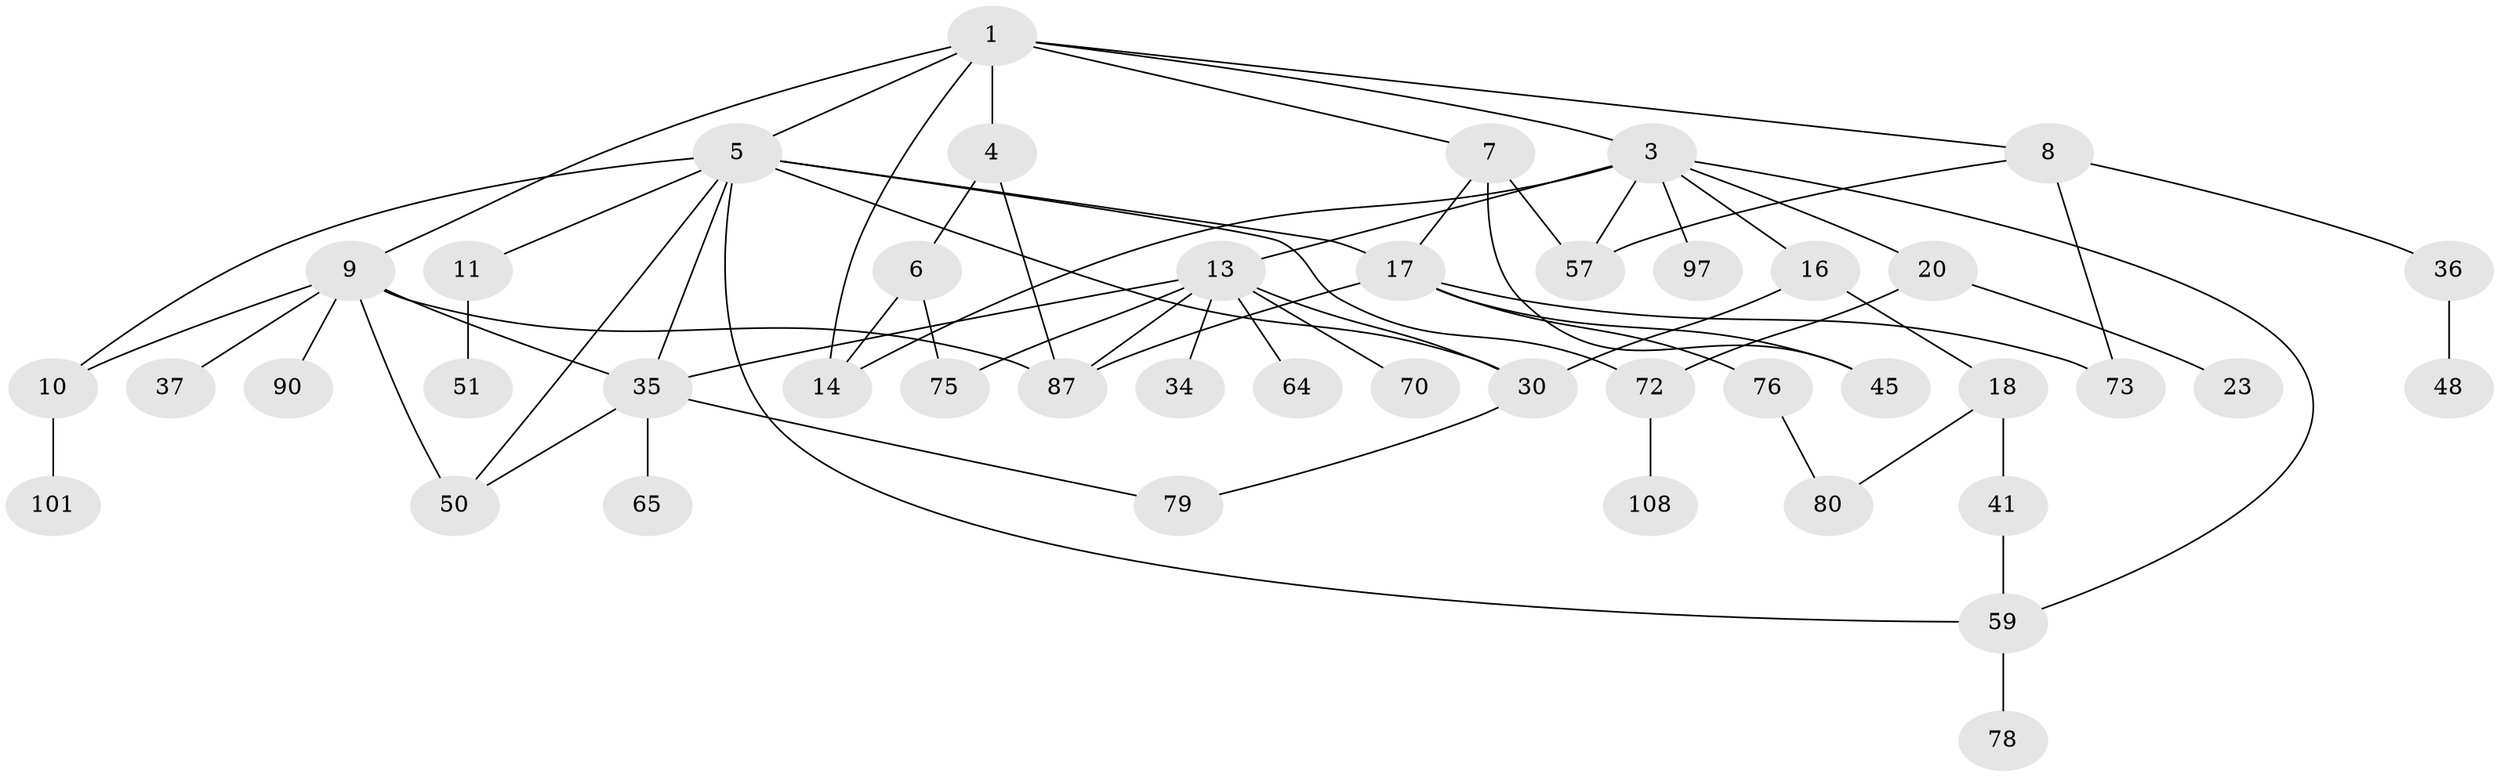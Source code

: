 // original degree distribution, {5: 0.045454545454545456, 6: 0.00909090909090909, 7: 0.01818181818181818, 3: 0.24545454545454545, 10: 0.00909090909090909, 2: 0.3, 4: 0.08181818181818182, 1: 0.2909090909090909}
// Generated by graph-tools (version 1.1) at 2025/17/03/04/25 18:17:13]
// undirected, 44 vertices, 66 edges
graph export_dot {
graph [start="1"]
  node [color=gray90,style=filled];
  1 [super="+2+86+32"];
  3 [super="+53+15+31"];
  4 [super="+71"];
  5 [super="+100+61+55+22+25+74+42"];
  6 [super="+88+39"];
  7 [super="+12"];
  8 [super="+33+46"];
  9 [super="+29+102+27+24"];
  10;
  11 [super="+26"];
  13 [super="+28"];
  14 [super="+93+38+82"];
  16;
  17 [super="+19+21+85"];
  18 [super="+52"];
  20 [super="+89"];
  23 [super="+67"];
  30 [super="+98"];
  34;
  35 [super="+44+47+105"];
  36 [super="+43"];
  37;
  41 [super="+60"];
  45 [super="+54"];
  48 [super="+62+83+49"];
  50 [super="+58"];
  51;
  57 [super="+103+69+84"];
  59 [super="+68"];
  64;
  65;
  70;
  72;
  73 [super="+81"];
  75;
  76 [super="+94"];
  78;
  79;
  80;
  87 [super="+104"];
  90;
  97;
  101;
  108;
  1 -- 5;
  1 -- 14;
  1 -- 3;
  1 -- 4;
  1 -- 7;
  1 -- 8;
  1 -- 9;
  3 -- 13;
  3 -- 14;
  3 -- 16;
  3 -- 57;
  3 -- 20;
  3 -- 59;
  3 -- 97;
  4 -- 6;
  4 -- 87;
  5 -- 11;
  5 -- 30;
  5 -- 10;
  5 -- 35;
  5 -- 59;
  5 -- 72;
  5 -- 17;
  5 -- 50;
  6 -- 75;
  6 -- 14;
  7 -- 57 [weight=2];
  7 -- 45;
  7 -- 17;
  8 -- 36;
  8 -- 73;
  8 -- 57;
  9 -- 10;
  9 -- 35;
  9 -- 90;
  9 -- 87;
  9 -- 50 [weight=2];
  9 -- 37;
  10 -- 101;
  11 -- 51;
  13 -- 64;
  13 -- 75;
  13 -- 87;
  13 -- 34;
  13 -- 35;
  13 -- 70;
  13 -- 30;
  16 -- 18;
  16 -- 30;
  17 -- 73;
  17 -- 76;
  17 -- 45;
  17 -- 87 [weight=2];
  18 -- 41;
  18 -- 80;
  20 -- 23;
  20 -- 72;
  30 -- 79;
  35 -- 65;
  35 -- 50;
  35 -- 79;
  36 -- 48;
  41 -- 59;
  59 -- 78;
  72 -- 108;
  76 -- 80;
}
